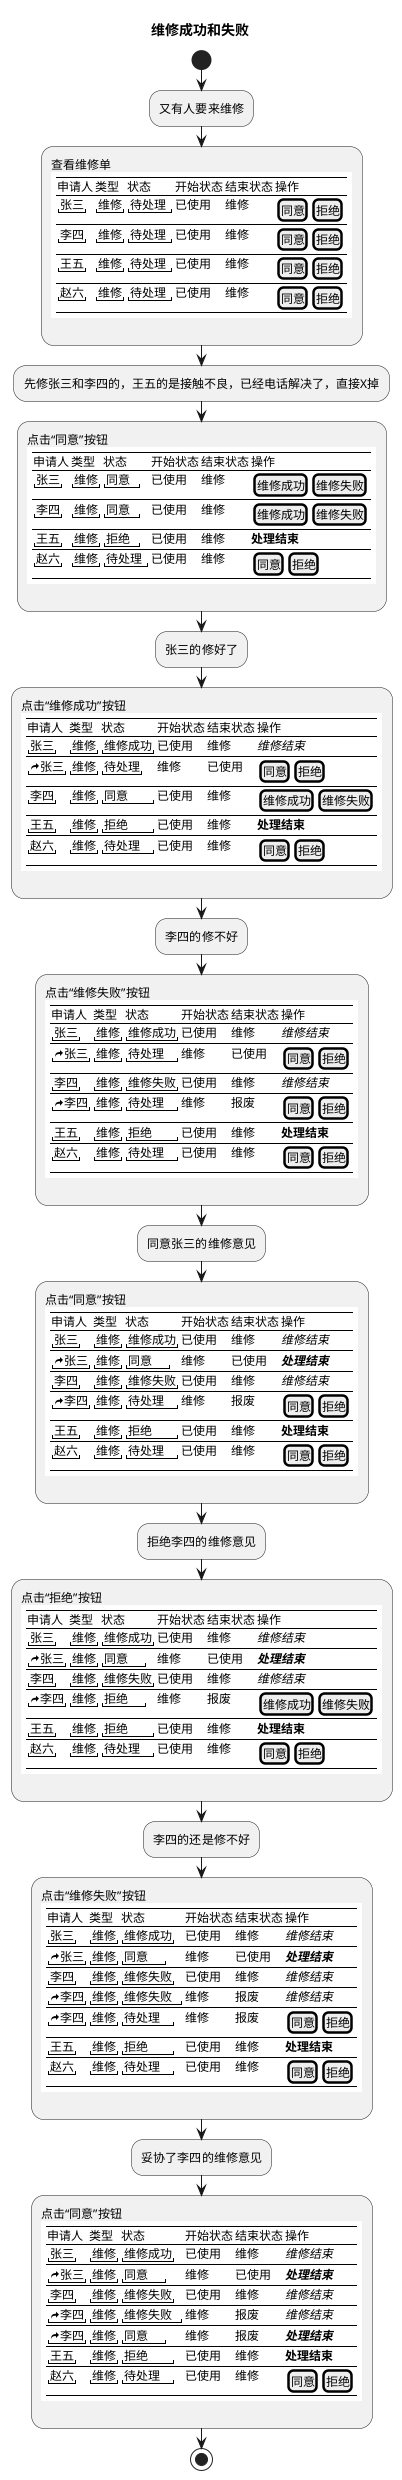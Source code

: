 @startuml
scale 1
title 维修成功和失败
|管理员|
start
:又有人要来维修;
:查看维修单
{{
salt
{-
 申请人  |类型  |状态    |开始状态  |结束状态|操作
 "张三"|"维修"|"待处理  "|已使用|维修|{[同意] | [拒绝]}
 "李四"|"维修"|"待处理  "|已使用|维修|{[同意] | [拒绝]}
 "王五"|"维修"|"待处理  "|已使用|维修|{[同意] | [拒绝]}
 "赵六"|"维修"|"待处理  "|已使用|维修|{[同意] | [拒绝]}
}
}}
;

:先修张三和李四的，王五的是接触不良，已经电话解决了，直接X掉;
:点击“同意”按钮
{{
salt
{-
 申请人  |类型  |状态    |开始状态  |结束状态|操作
 "张三"|"维修"|"同意  "|已使用|维修|{[维修成功] | [维修失败]}
 "李四"|"维修"|"同意  "|已使用|维修|{[维修成功] | [维修失败]}
 "王五"|"维修"|"拒绝  "|已使用|维修|**处理结束**
 "赵六"|"维修"|"待处理  "|已使用|维修|{[同意] | [拒绝]}
}
}}
;

:张三的修好了;
:点击“维修成功”按钮
{{
salt
{-
 申请人  |类型  |状态    |开始状态  |结束状态|操作
 "张三"|"维修"|"维修成功"|已使用|维修|//维修结束//
 "<&share>张三"|"维修"|"待处理"|维修|已使用|{[同意] | [拒绝]}
 "李四"|"维修"|"同意    "|已使用|维修|{[维修成功] | [维修失败]}
 "王五"|"维修"|"拒绝    "|已使用|维修|**处理结束**
 "赵六"|"维修"|"待处理   "|已使用|维修|{[同意] | [拒绝]}
}
}}
;

:李四的修不好;
:点击“维修失败”按钮
{{
salt
{-
 申请人  |类型  |状态    |开始状态  |结束状态|操作
 "张三"|"维修"|"维修成功"|已使用|维修|//维修结束//
 "<&share>张三"|"维修"|"待处理   "|维修|已使用|{[同意] | [拒绝]}
 "李四"|"维修"|"维修失败  "|已使用|维修|//维修结束//
 "<&share>李四"|"维修"|"待处理   "|维修|报废|{[同意] | [拒绝]}
 "王五"|"维修"|"拒绝    "|已使用|维修|**处理结束**
 "赵六"|"维修"|"待处理   "|已使用|维修|{[同意] | [拒绝]}
}
}}
;

:同意张三的维修意见;
:点击“同意”按钮
{{
salt
{-
 申请人  |类型  |状态    |开始状态  |结束状态|操作
 "张三"|"维修"|"维修成功"|已使用|维修|//维修结束//
 "<&share>张三"|"维修"|"同意   "|维修|已使用| **//处理结束//**
 "李四"|"维修"|"维修失败  "|已使用|维修|//维修结束//
 "<&share>李四"|"维修"|"待处理   "|维修|报废|{[同意] | [拒绝]}
 "王五"|"维修"|"拒绝    "|已使用|维修|**处理结束**
 "赵六"|"维修"|"待处理   "|已使用|维修|{[同意] | [拒绝]}
}
}}
;


:拒绝李四的维修意见;
:点击“拒绝”按钮
{{
salt
{-
 申请人  |类型  |状态    |开始状态  |结束状态|操作
 "张三"|"维修"|"维修成功"|已使用|维修|//维修结束//
 "<&share>张三"|"维修"|"同意   "|维修|已使用| **//处理结束//**
 "李四"|"维修"|"维修失败  "|已使用|维修|//维修结束//
 "<&share>李四"|"维修"|"拒绝   "|维修|报废|{[维修成功] | [维修失败]}
 "王五"|"维修"|"拒绝    "|已使用|维修|**处理结束**
 "赵六"|"维修"|"待处理   "|已使用|维修|{[同意] | [拒绝]}
}
}}
;


:李四的还是修不好;
:点击“维修失败”按钮
{{
salt
{-
 申请人  |类型  |状态    |开始状态  |结束状态|操作
 "张三"|"维修"|"维修成功"|已使用|维修|//维修结束//
 "<&share>张三"|"维修"|"同意   "|维修|已使用| **//处理结束//**
 "李四"|"维修"|"维修失败  "|已使用|维修|//维修结束//
 "<&share>李四"|"维修"|"维修失败   "|维修|报废|//维修结束//
 "<&share>李四"|"维修"|"待处理   "|维修|报废|{[同意] | [拒绝]}
 "王五"|"维修"|"拒绝    "|已使用|维修|**处理结束**
 "赵六"|"维修"|"待处理   "|已使用|维修|{[同意] | [拒绝]}
}
}}
;


:妥协了李四的维修意见;
:点击“同意”按钮
{{
salt
{-
 申请人  |类型  |状态    |开始状态  |结束状态|操作
 "张三"|"维修"|"维修成功"|已使用|维修|//维修结束//
 "<&share>张三"|"维修"|"同意   "|维修|已使用| **//处理结束//**
 "李四"|"维修"|"维修失败  "|已使用|维修|//维修结束//
 "<&share>李四"|"维修"|"维修失败   "|维修|报废|//维修结束//
 "<&share>李四"|"维修"|"同意   "|维修|报废| **//处理结束//**
 "王五"|"维修"|"拒绝    "|已使用|维修|**处理结束**
 "赵六"|"维修"|"待处理   "|已使用|维修|{[同意] | [拒绝]}
}
}}
;
stop
@enduml